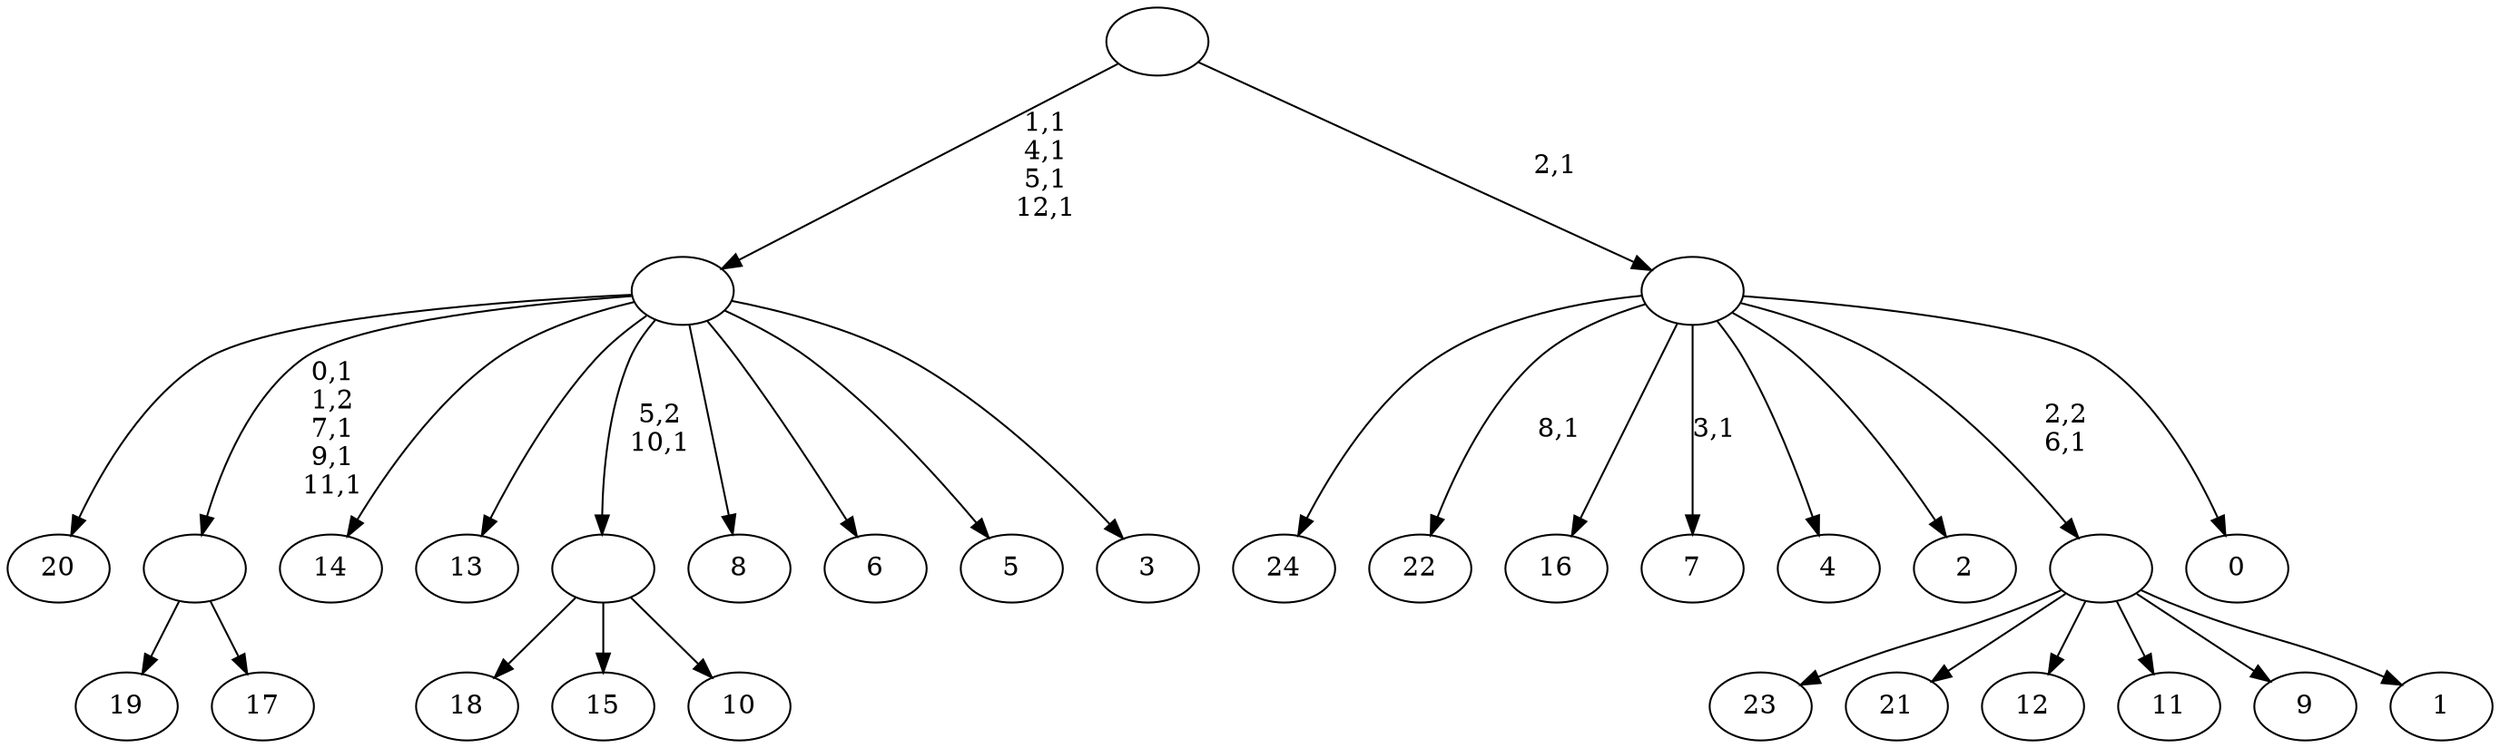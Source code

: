 digraph T {
	38 [label="24"]
	37 [label="23"]
	36 [label="22"]
	34 [label="21"]
	33 [label="20"]
	32 [label="19"]
	31 [label="18"]
	30 [label="17"]
	29 [label=""]
	25 [label="16"]
	24 [label="15"]
	23 [label="14"]
	22 [label="13"]
	21 [label="12"]
	20 [label="11"]
	19 [label="10"]
	18 [label=""]
	17 [label="9"]
	16 [label="8"]
	15 [label="7"]
	13 [label="6"]
	12 [label="5"]
	11 [label="4"]
	10 [label="3"]
	9 [label=""]
	5 [label="2"]
	4 [label="1"]
	3 [label=""]
	2 [label="0"]
	1 [label=""]
	0 [label=""]
	29 -> 32 [label=""]
	29 -> 30 [label=""]
	18 -> 31 [label=""]
	18 -> 24 [label=""]
	18 -> 19 [label=""]
	9 -> 29 [label="0,1\n1,2\n7,1\n9,1\n11,1"]
	9 -> 33 [label=""]
	9 -> 23 [label=""]
	9 -> 22 [label=""]
	9 -> 18 [label="5,2\n10,1"]
	9 -> 16 [label=""]
	9 -> 13 [label=""]
	9 -> 12 [label=""]
	9 -> 10 [label=""]
	3 -> 37 [label=""]
	3 -> 34 [label=""]
	3 -> 21 [label=""]
	3 -> 20 [label=""]
	3 -> 17 [label=""]
	3 -> 4 [label=""]
	1 -> 15 [label="3,1"]
	1 -> 36 [label="8,1"]
	1 -> 38 [label=""]
	1 -> 25 [label=""]
	1 -> 11 [label=""]
	1 -> 5 [label=""]
	1 -> 3 [label="2,2\n6,1"]
	1 -> 2 [label=""]
	0 -> 9 [label="1,1\n4,1\n5,1\n12,1"]
	0 -> 1 [label="2,1"]
}
